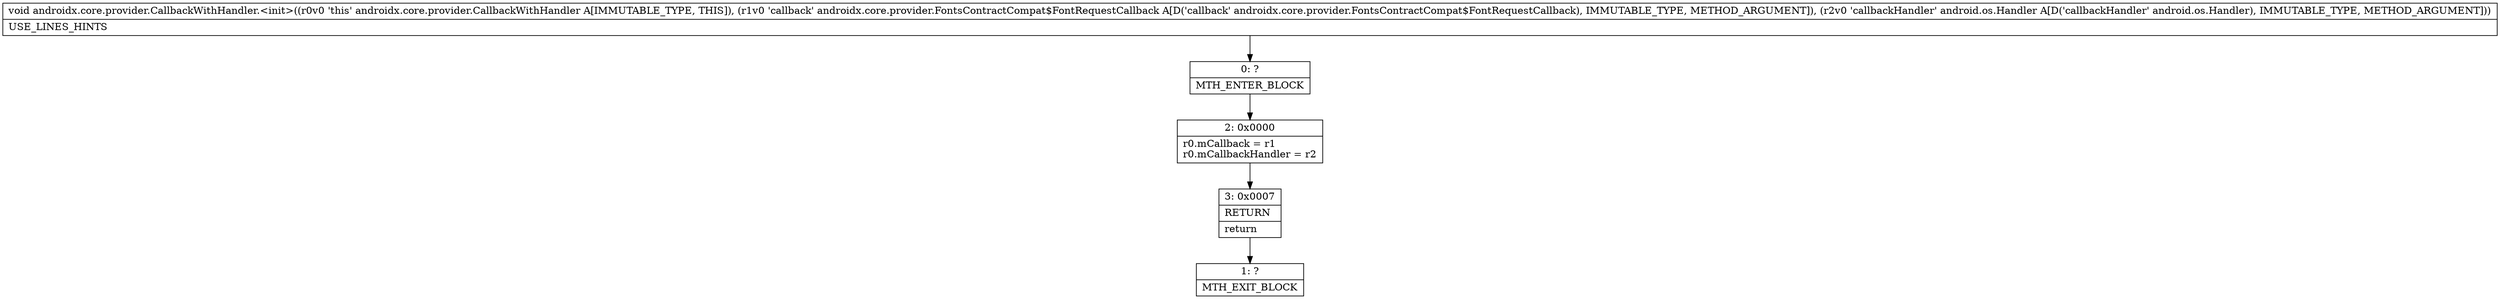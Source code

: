 digraph "CFG forandroidx.core.provider.CallbackWithHandler.\<init\>(Landroidx\/core\/provider\/FontsContractCompat$FontRequestCallback;Landroid\/os\/Handler;)V" {
Node_0 [shape=record,label="{0\:\ ?|MTH_ENTER_BLOCK\l}"];
Node_2 [shape=record,label="{2\:\ 0x0000|r0.mCallback = r1\lr0.mCallbackHandler = r2\l}"];
Node_3 [shape=record,label="{3\:\ 0x0007|RETURN\l|return\l}"];
Node_1 [shape=record,label="{1\:\ ?|MTH_EXIT_BLOCK\l}"];
MethodNode[shape=record,label="{void androidx.core.provider.CallbackWithHandler.\<init\>((r0v0 'this' androidx.core.provider.CallbackWithHandler A[IMMUTABLE_TYPE, THIS]), (r1v0 'callback' androidx.core.provider.FontsContractCompat$FontRequestCallback A[D('callback' androidx.core.provider.FontsContractCompat$FontRequestCallback), IMMUTABLE_TYPE, METHOD_ARGUMENT]), (r2v0 'callbackHandler' android.os.Handler A[D('callbackHandler' android.os.Handler), IMMUTABLE_TYPE, METHOD_ARGUMENT]))  | USE_LINES_HINTS\l}"];
MethodNode -> Node_0;Node_0 -> Node_2;
Node_2 -> Node_3;
Node_3 -> Node_1;
}

